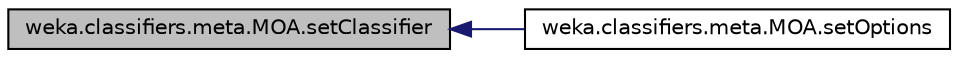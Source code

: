 digraph G
{
  edge [fontname="Helvetica",fontsize="10",labelfontname="Helvetica",labelfontsize="10"];
  node [fontname="Helvetica",fontsize="10",shape=record];
  rankdir=LR;
  Node1 [label="weka.classifiers.meta.MOA.setClassifier",height=0.2,width=0.4,color="black", fillcolor="grey75", style="filled" fontcolor="black"];
  Node1 -> Node2 [dir=back,color="midnightblue",fontsize="10",style="solid",fontname="Helvetica"];
  Node2 [label="weka.classifiers.meta.MOA.setOptions",height=0.2,width=0.4,color="black", fillcolor="white", style="filled",URL="$classweka_1_1classifiers_1_1meta_1_1MOA.html#a7a68a5201f475d90732e1c240b0bccb0",tooltip="Parses a given list of options."];
}
